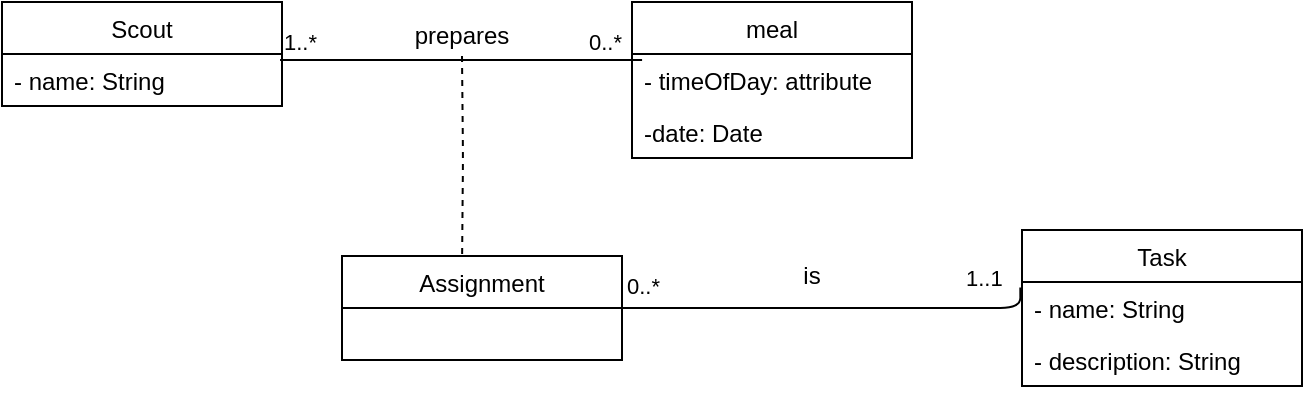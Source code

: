 <mxfile version="15.3.5" type="device" pages="2"><diagram id="xiH1fCd_GSGo5yyMuTkM" name="UML"><mxGraphModel dx="686" dy="589" grid="1" gridSize="10" guides="1" tooltips="1" connect="1" arrows="1" fold="1" page="1" pageScale="1" pageWidth="850" pageHeight="1100" math="0" shadow="0"><root><mxCell id="0"/><mxCell id="1" parent="0"/><mxCell id="o7aBMFHAKtU38_OSEhrF-1" value="Scout" style="swimlane;fontStyle=0;childLayout=stackLayout;horizontal=1;startSize=26;fillColor=none;horizontalStack=0;resizeParent=1;resizeParentMax=0;resizeLast=0;collapsible=1;marginBottom=0;" parent="1" vertex="1"><mxGeometry x="40" y="53" width="140" height="52" as="geometry"/></mxCell><mxCell id="o7aBMFHAKtU38_OSEhrF-2" value="- name: String" style="text;strokeColor=none;fillColor=none;align=left;verticalAlign=top;spacingLeft=4;spacingRight=4;overflow=hidden;rotatable=0;points=[[0,0.5],[1,0.5]];portConstraint=eastwest;" parent="o7aBMFHAKtU38_OSEhrF-1" vertex="1"><mxGeometry y="26" width="140" height="26" as="geometry"/></mxCell><mxCell id="o7aBMFHAKtU38_OSEhrF-5" value="meal" style="swimlane;fontStyle=0;childLayout=stackLayout;horizontal=1;startSize=26;fillColor=none;horizontalStack=0;resizeParent=1;resizeParentMax=0;resizeLast=0;collapsible=1;marginBottom=0;" parent="1" vertex="1"><mxGeometry x="355" y="53" width="140" height="78" as="geometry"/></mxCell><mxCell id="o7aBMFHAKtU38_OSEhrF-13" value="- timeOfDay: attribute" style="text;strokeColor=none;fillColor=none;align=left;verticalAlign=top;spacingLeft=4;spacingRight=4;overflow=hidden;rotatable=0;points=[[0,0.5],[1,0.5]];portConstraint=eastwest;" parent="o7aBMFHAKtU38_OSEhrF-5" vertex="1"><mxGeometry y="26" width="140" height="26" as="geometry"/></mxCell><mxCell id="o7aBMFHAKtU38_OSEhrF-14" value="-date: Date" style="text;strokeColor=none;fillColor=none;align=left;verticalAlign=top;spacingLeft=4;spacingRight=4;overflow=hidden;rotatable=0;points=[[0,0.5],[1,0.5]];portConstraint=eastwest;" parent="o7aBMFHAKtU38_OSEhrF-5" vertex="1"><mxGeometry y="52" width="140" height="26" as="geometry"/></mxCell><mxCell id="o7aBMFHAKtU38_OSEhrF-9" value="Assignment" style="swimlane;fontStyle=0;childLayout=stackLayout;horizontal=1;startSize=26;fillColor=none;horizontalStack=0;resizeParent=1;resizeParentMax=0;resizeLast=0;collapsible=1;marginBottom=0;" parent="1" vertex="1"><mxGeometry x="210" y="180" width="140" height="52" as="geometry"/></mxCell><mxCell id="1BK20kKWnSHN52pzwci--2" value="Task" style="swimlane;fontStyle=0;childLayout=stackLayout;horizontal=1;startSize=26;fillColor=none;horizontalStack=0;resizeParent=1;resizeParentMax=0;resizeLast=0;collapsible=1;marginBottom=0;" parent="1" vertex="1"><mxGeometry x="550" y="167" width="140" height="78" as="geometry"/></mxCell><mxCell id="1BK20kKWnSHN52pzwci--3" value="- name: String" style="text;strokeColor=none;fillColor=none;align=left;verticalAlign=top;spacingLeft=4;spacingRight=4;overflow=hidden;rotatable=0;points=[[0,0.5],[1,0.5]];portConstraint=eastwest;" parent="1BK20kKWnSHN52pzwci--2" vertex="1"><mxGeometry y="26" width="140" height="26" as="geometry"/></mxCell><mxCell id="1BK20kKWnSHN52pzwci--4" value="- description: String" style="text;strokeColor=none;fillColor=none;align=left;verticalAlign=top;spacingLeft=4;spacingRight=4;overflow=hidden;rotatable=0;points=[[0,0.5],[1,0.5]];portConstraint=eastwest;" parent="1BK20kKWnSHN52pzwci--2" vertex="1"><mxGeometry y="52" width="140" height="26" as="geometry"/></mxCell><mxCell id="1BK20kKWnSHN52pzwci--8" value="" style="endArrow=none;html=1;edgeStyle=orthogonalEdgeStyle;exitX=-0.006;exitY=0.369;exitDx=0;exitDy=0;exitPerimeter=0;entryX=1;entryY=0.5;entryDx=0;entryDy=0;" parent="1" source="1BK20kKWnSHN52pzwci--2" target="o7aBMFHAKtU38_OSEhrF-9" edge="1"><mxGeometry relative="1" as="geometry"><mxPoint x="340" y="300" as="sourcePoint"/><mxPoint x="500" y="300" as="targetPoint"/><Array as="points"><mxPoint x="549" y="206"/></Array></mxGeometry></mxCell><mxCell id="1BK20kKWnSHN52pzwci--9" value="1..1" style="edgeLabel;resizable=0;html=1;align=left;verticalAlign=bottom;" parent="1BK20kKWnSHN52pzwci--8" connectable="0" vertex="1"><mxGeometry x="-1" relative="1" as="geometry"><mxPoint x="-29" y="4" as="offset"/></mxGeometry></mxCell><mxCell id="1BK20kKWnSHN52pzwci--10" value="0..*" style="edgeLabel;resizable=0;html=1;align=right;verticalAlign=bottom;" parent="1BK20kKWnSHN52pzwci--8" connectable="0" vertex="1"><mxGeometry x="1" relative="1" as="geometry"><mxPoint x="20" y="-3" as="offset"/></mxGeometry></mxCell><mxCell id="o7aBMFHAKtU38_OSEhrF-28" value="" style="endArrow=none;html=1;edgeStyle=orthogonalEdgeStyle;exitX=0.993;exitY=0.115;exitDx=0;exitDy=0;exitPerimeter=0;entryX=0.036;entryY=0.115;entryDx=0;entryDy=0;entryPerimeter=0;" parent="1" source="o7aBMFHAKtU38_OSEhrF-2" target="o7aBMFHAKtU38_OSEhrF-13" edge="1"><mxGeometry relative="1" as="geometry"><mxPoint x="180" y="110" as="sourcePoint"/><mxPoint x="340" y="110" as="targetPoint"/></mxGeometry></mxCell><mxCell id="o7aBMFHAKtU38_OSEhrF-29" value="1..*" style="edgeLabel;resizable=0;html=1;align=left;verticalAlign=bottom;" parent="o7aBMFHAKtU38_OSEhrF-28" connectable="0" vertex="1"><mxGeometry x="-1" relative="1" as="geometry"/></mxCell><mxCell id="o7aBMFHAKtU38_OSEhrF-30" value="0..*" style="edgeLabel;resizable=0;html=1;align=right;verticalAlign=bottom;" parent="o7aBMFHAKtU38_OSEhrF-28" connectable="0" vertex="1"><mxGeometry x="1" relative="1" as="geometry"><mxPoint x="-10" as="offset"/></mxGeometry></mxCell><mxCell id="o7aBMFHAKtU38_OSEhrF-31" value="" style="endArrow=none;html=1;edgeStyle=orthogonalEdgeStyle;entryX=0.429;entryY=0;entryDx=0;entryDy=0;entryPerimeter=0;dashed=1;" parent="1" target="o7aBMFHAKtU38_OSEhrF-9" edge="1"><mxGeometry relative="1" as="geometry"><mxPoint x="270" y="80" as="sourcePoint"/><mxPoint x="360" y="140" as="targetPoint"/></mxGeometry></mxCell><mxCell id="o7aBMFHAKtU38_OSEhrF-34" value="prepares" style="text;html=1;strokeColor=none;fillColor=none;align=center;verticalAlign=middle;whiteSpace=wrap;rounded=0;" parent="1" vertex="1"><mxGeometry x="240" y="60" width="60" height="20" as="geometry"/></mxCell><mxCell id="o7aBMFHAKtU38_OSEhrF-35" value="is" style="text;html=1;strokeColor=none;fillColor=none;align=center;verticalAlign=middle;whiteSpace=wrap;rounded=0;" parent="1" vertex="1"><mxGeometry x="425" y="180" width="40" height="20" as="geometry"/></mxCell></root></mxGraphModel></diagram><diagram id="kuQKKtKyXhnS4iorhBce" name="Relation Scheme"><mxGraphModel dx="686" dy="589" grid="1" gridSize="10" guides="1" tooltips="1" connect="1" arrows="1" fold="1" page="1" pageScale="1" pageWidth="850" pageHeight="1100" math="0" shadow="0"><root><mxCell id="Ejg7-1bXqFEJQGQz5e12-0"/><mxCell id="Ejg7-1bXqFEJQGQz5e12-1" parent="Ejg7-1bXqFEJQGQz5e12-0"/><mxCell id="_DXwOZTAg2y4J1SdcebQ-0" value="Scout" style="text;html=1;strokeColor=none;fillColor=none;align=center;verticalAlign=middle;whiteSpace=wrap;rounded=0;" parent="Ejg7-1bXqFEJQGQz5e12-1" vertex="1"><mxGeometry x="100" y="100" width="40" height="20" as="geometry"/></mxCell><mxCell id="_DXwOZTAg2y4J1SdcebQ-1" value="name" style="text;html=1;fillColor=none;align=center;verticalAlign=middle;whiteSpace=wrap;rounded=0;strokeColor=#000000;" parent="Ejg7-1bXqFEJQGQz5e12-1" vertex="1"><mxGeometry x="100" y="120" width="90" height="20" as="geometry"/></mxCell><mxCell id="_DXwOZTAg2y4J1SdcebQ-4" value="PrimaryKey" style="text;html=1;fillColor=#f0a30a;align=center;verticalAlign=middle;whiteSpace=wrap;rounded=0;fontColor=#000000;strokeColor=#000000;" parent="Ejg7-1bXqFEJQGQz5e12-1" vertex="1"><mxGeometry x="100" y="140" width="90" height="20" as="geometry"/></mxCell><mxCell id="_DXwOZTAg2y4J1SdcebQ-5" value="ForeignKey" style="text;html=1;fillColor=#3399FF;align=center;verticalAlign=middle;whiteSpace=wrap;rounded=0;fontColor=#ffffff;strokeColor=#001DBC;" parent="Ejg7-1bXqFEJQGQz5e12-1" vertex="1"><mxGeometry x="100" y="310" width="90" height="20" as="geometry"/></mxCell><mxCell id="-Vwwj6Lz500kNznl53xw-0" value="Meal" style="text;html=1;strokeColor=none;fillColor=none;align=center;verticalAlign=middle;whiteSpace=wrap;rounded=0;" parent="Ejg7-1bXqFEJQGQz5e12-1" vertex="1"><mxGeometry x="280" y="100" width="40" height="20" as="geometry"/></mxCell><mxCell id="-Vwwj6Lz500kNznl53xw-1" value="timeOfDay" style="text;html=1;fillColor=none;align=center;verticalAlign=middle;whiteSpace=wrap;rounded=0;strokeColor=#000000;" parent="Ejg7-1bXqFEJQGQz5e12-1" vertex="1"><mxGeometry x="280" y="120" width="90" height="20" as="geometry"/></mxCell><mxCell id="-Vwwj6Lz500kNznl53xw-2" value="PrimaryKey" style="text;html=1;fillColor=#f0a30a;align=center;verticalAlign=middle;whiteSpace=wrap;rounded=0;fontColor=#000000;strokeColor=#000000;" parent="Ejg7-1bXqFEJQGQz5e12-1" vertex="1"><mxGeometry x="280" y="140" width="180" height="20" as="geometry"/></mxCell><mxCell id="rJKPUF8GZ25B_qbjK0MD-0" value="date" style="text;html=1;fillColor=none;align=center;verticalAlign=middle;whiteSpace=wrap;rounded=0;strokeColor=#000000;" parent="Ejg7-1bXqFEJQGQz5e12-1" vertex="1"><mxGeometry x="370" y="120" width="90" height="20" as="geometry"/></mxCell><mxCell id="cdIlArm5EqXWgkAqx1kk-5" value="Assignment" style="text;html=1;strokeColor=none;fillColor=none;align=center;verticalAlign=middle;whiteSpace=wrap;rounded=0;" parent="Ejg7-1bXqFEJQGQz5e12-1" vertex="1"><mxGeometry x="10" y="320" width="90" height="20" as="geometry"/></mxCell><mxCell id="cdIlArm5EqXWgkAqx1kk-6" value="scoutName" style="text;html=1;fillColor=none;align=center;verticalAlign=middle;whiteSpace=wrap;rounded=0;strokeColor=#000000;" parent="Ejg7-1bXqFEJQGQz5e12-1" vertex="1"><mxGeometry x="100" y="330" width="90" height="20" as="geometry"/></mxCell><mxCell id="cdIlArm5EqXWgkAqx1kk-7" value="PrimaryKey" style="text;html=1;fillColor=#f0a30a;align=center;verticalAlign=middle;whiteSpace=wrap;rounded=0;fontColor=#000000;strokeColor=#000000;" parent="Ejg7-1bXqFEJQGQz5e12-1" vertex="1"><mxGeometry x="550" y="140" width="180" height="20" as="geometry"/></mxCell><mxCell id="cdIlArm5EqXWgkAqx1kk-8" value="timeAssigned" style="text;html=1;fillColor=none;align=center;verticalAlign=middle;whiteSpace=wrap;rounded=0;strokeColor=#000000;" parent="Ejg7-1bXqFEJQGQz5e12-1" vertex="1"><mxGeometry x="190" y="330" width="90" height="20" as="geometry"/></mxCell><mxCell id="M2ES6jB4Xo7lb_YB6hHY-0" value="dateAssigned" style="text;html=1;fillColor=none;align=center;verticalAlign=middle;whiteSpace=wrap;rounded=0;strokeColor=#000000;" parent="Ejg7-1bXqFEJQGQz5e12-1" vertex="1"><mxGeometry x="280" y="330" width="90" height="20" as="geometry"/></mxCell><mxCell id="M2ES6jB4Xo7lb_YB6hHY-2" value="Task" style="text;html=1;strokeColor=none;fillColor=none;align=center;verticalAlign=middle;whiteSpace=wrap;rounded=0;" parent="Ejg7-1bXqFEJQGQz5e12-1" vertex="1"><mxGeometry x="550" y="100" width="40" height="20" as="geometry"/></mxCell><mxCell id="M2ES6jB4Xo7lb_YB6hHY-3" value="name" style="text;html=1;fillColor=none;align=center;verticalAlign=middle;whiteSpace=wrap;rounded=0;strokeColor=#000000;" parent="Ejg7-1bXqFEJQGQz5e12-1" vertex="1"><mxGeometry x="550" y="120" width="90" height="20" as="geometry"/></mxCell><mxCell id="M2ES6jB4Xo7lb_YB6hHY-4" value="description" style="text;html=1;fillColor=none;align=center;verticalAlign=middle;whiteSpace=wrap;rounded=0;strokeColor=#000000;" parent="Ejg7-1bXqFEJQGQz5e12-1" vertex="1"><mxGeometry x="640" y="120" width="90" height="20" as="geometry"/></mxCell><mxCell id="9ZcHjN_-9JR1ad0edhwu-0" value="taskName" style="text;html=1;fillColor=none;align=center;verticalAlign=middle;whiteSpace=wrap;rounded=0;strokeColor=#000000;" parent="Ejg7-1bXqFEJQGQz5e12-1" vertex="1"><mxGeometry x="370" y="330" width="90" height="20" as="geometry"/></mxCell><mxCell id="9ZcHjN_-9JR1ad0edhwu-1" value="taskDescription" style="text;html=1;fillColor=none;align=center;verticalAlign=middle;whiteSpace=wrap;rounded=0;strokeColor=#000000;" parent="Ejg7-1bXqFEJQGQz5e12-1" vertex="1"><mxGeometry x="460" y="330" width="90" height="20" as="geometry"/></mxCell><mxCell id="d3Buyw7iVeJeDlrDdkTV-0" value="ForeignKey" style="text;html=1;fillColor=#3399FF;align=center;verticalAlign=middle;whiteSpace=wrap;rounded=0;fontColor=#ffffff;strokeColor=#001DBC;" parent="Ejg7-1bXqFEJQGQz5e12-1" vertex="1"><mxGeometry x="370" y="310" width="180" height="20" as="geometry"/></mxCell><mxCell id="hrH4zEGqUMS6KEpSr7Z0-0" value="ForeignKey" style="text;html=1;fillColor=#3399FF;align=center;verticalAlign=middle;whiteSpace=wrap;rounded=0;fontColor=#ffffff;strokeColor=#001DBC;" parent="Ejg7-1bXqFEJQGQz5e12-1" vertex="1"><mxGeometry x="190" y="310" width="180" height="20" as="geometry"/></mxCell><mxCell id="hrH4zEGqUMS6KEpSr7Z0-1" value="" style="endArrow=none;html=1;edgeStyle=orthogonalEdgeStyle;exitX=0.5;exitY=1;exitDx=0;exitDy=0;entryX=0.5;entryY=0;entryDx=0;entryDy=0;" parent="Ejg7-1bXqFEJQGQz5e12-1" source="_DXwOZTAg2y4J1SdcebQ-4" target="_DXwOZTAg2y4J1SdcebQ-5" edge="1"><mxGeometry relative="1" as="geometry"><mxPoint x="150" y="190" as="sourcePoint"/><mxPoint x="181.5" y="337" as="targetPoint"/></mxGeometry></mxCell><mxCell id="hrH4zEGqUMS6KEpSr7Z0-2" value="1..*" style="edgeLabel;resizable=0;html=1;align=left;verticalAlign=bottom;" parent="hrH4zEGqUMS6KEpSr7Z0-1" connectable="0" vertex="1"><mxGeometry x="-1" relative="1" as="geometry"><mxPoint y="17" as="offset"/></mxGeometry></mxCell><mxCell id="hrH4zEGqUMS6KEpSr7Z0-3" value="1..1" style="edgeLabel;resizable=0;html=1;align=right;verticalAlign=bottom;" parent="hrH4zEGqUMS6KEpSr7Z0-1" connectable="0" vertex="1"><mxGeometry x="1" relative="1" as="geometry"><mxPoint x="25" as="offset"/></mxGeometry></mxCell><mxCell id="hrH4zEGqUMS6KEpSr7Z0-4" value="" style="endArrow=none;html=1;edgeStyle=orthogonalEdgeStyle;exitX=0.339;exitY=1.15;exitDx=0;exitDy=0;exitPerimeter=0;entryX=0.833;entryY=-0.05;entryDx=0;entryDy=0;entryPerimeter=0;" parent="Ejg7-1bXqFEJQGQz5e12-1" source="-Vwwj6Lz500kNznl53xw-2" target="hrH4zEGqUMS6KEpSr7Z0-0" edge="1"><mxGeometry relative="1" as="geometry"><mxPoint x="330" y="240" as="sourcePoint"/><mxPoint x="490" y="240" as="targetPoint"/></mxGeometry></mxCell><mxCell id="hrH4zEGqUMS6KEpSr7Z0-5" value="1..1" style="edgeLabel;resizable=0;html=1;align=left;verticalAlign=bottom;" parent="hrH4zEGqUMS6KEpSr7Z0-4" connectable="0" vertex="1"><mxGeometry x="-1" relative="1" as="geometry"><mxPoint y="17" as="offset"/></mxGeometry></mxCell><mxCell id="hrH4zEGqUMS6KEpSr7Z0-6" value="1..*" style="edgeLabel;resizable=0;html=1;align=right;verticalAlign=bottom;" parent="hrH4zEGqUMS6KEpSr7Z0-4" connectable="0" vertex="1"><mxGeometry x="1" relative="1" as="geometry"><mxPoint x="20" as="offset"/></mxGeometry></mxCell><mxCell id="Vt0jQ_dM4h8fuK1PEwit-0" value="" style="endArrow=none;html=1;edgeStyle=orthogonalEdgeStyle;exitX=0.25;exitY=1;exitDx=0;exitDy=0;entryX=0.75;entryY=0;entryDx=0;entryDy=0;" parent="Ejg7-1bXqFEJQGQz5e12-1" source="cdIlArm5EqXWgkAqx1kk-7" target="d3Buyw7iVeJeDlrDdkTV-0" edge="1"><mxGeometry relative="1" as="geometry"><mxPoint x="360" y="300" as="sourcePoint"/><mxPoint x="520" y="300" as="targetPoint"/></mxGeometry></mxCell><mxCell id="Vt0jQ_dM4h8fuK1PEwit-1" value="1..1" style="edgeLabel;resizable=0;html=1;align=left;verticalAlign=bottom;" parent="Vt0jQ_dM4h8fuK1PEwit-0" connectable="0" vertex="1"><mxGeometry x="-1" relative="1" as="geometry"><mxPoint x="5" y="20" as="offset"/></mxGeometry></mxCell><mxCell id="Vt0jQ_dM4h8fuK1PEwit-2" value="1..*" style="edgeLabel;resizable=0;html=1;align=right;verticalAlign=bottom;" parent="Vt0jQ_dM4h8fuK1PEwit-0" connectable="0" vertex="1"><mxGeometry x="1" relative="1" as="geometry"><mxPoint x="25" as="offset"/></mxGeometry></mxCell><mxCell id="Vt0jQ_dM4h8fuK1PEwit-3" value="is" style="edgeLabel;html=1;align=center;verticalAlign=middle;resizable=0;points=[];" parent="Vt0jQ_dM4h8fuK1PEwit-0" vertex="1" connectable="0"><mxGeometry x="-0.467" relative="1" as="geometry"><mxPoint as="offset"/></mxGeometry></mxCell><mxCell id="hrH4zEGqUMS6KEpSr7Z0-7" value="performs" style="text;html=1;strokeColor=none;fillColor=none;align=center;verticalAlign=middle;whiteSpace=wrap;rounded=0;" parent="Ejg7-1bXqFEJQGQz5e12-1" vertex="1"><mxGeometry x="140" y="220" width="70" height="20" as="geometry"/></mxCell><mxCell id="hrH4zEGqUMS6KEpSr7Z0-8" value="Needs" style="text;html=1;strokeColor=none;fillColor=none;align=center;verticalAlign=middle;whiteSpace=wrap;rounded=0;" parent="Ejg7-1bXqFEJQGQz5e12-1" vertex="1"><mxGeometry x="340" y="220" width="40" height="20" as="geometry"/></mxCell><mxCell id="3VIx2SHW9Cd3THs1PRCc-0" value="PrimaryKey" style="text;html=1;fillColor=#f0a30a;align=center;verticalAlign=middle;whiteSpace=wrap;rounded=0;fontColor=#000000;strokeColor=#000000;" parent="Ejg7-1bXqFEJQGQz5e12-1" vertex="1"><mxGeometry x="100" y="350" width="270" height="20" as="geometry"/></mxCell></root></mxGraphModel></diagram></mxfile>